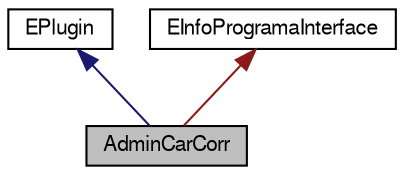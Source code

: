digraph G
{
  bgcolor="transparent";
  edge [fontname="FreeSans",fontsize=10,labelfontname="FreeSans",labelfontsize=10];
  node [fontname="FreeSans",fontsize=10,shape=record];
  Node1 [label="AdminCarCorr",height=0.2,width=0.4,color="black", fillcolor="grey75", style="filled" fontcolor="black"];
  Node2 -> Node1 [dir=back,color="midnightblue",fontsize=10,style="solid",fontname="FreeSans"];
  Node2 [label="EPlugin",height=0.2,width=0.4,color="black",URL="$classEPlugin.html",tooltip="Interface de plugin en general."];
  Node3 -> Node1 [dir=back,color="firebrick4",fontsize=10,style="solid",fontname="FreeSans"];
  Node3 [label="EInfoProgramaInterface",height=0.2,width=0.4,color="black",URL="$classEInfoProgramaInterface.html",tooltip="Interfaz de informacion del programa."];
}
